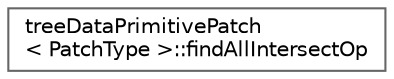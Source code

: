 digraph "Graphical Class Hierarchy"
{
 // LATEX_PDF_SIZE
  bgcolor="transparent";
  edge [fontname=Helvetica,fontsize=10,labelfontname=Helvetica,labelfontsize=10];
  node [fontname=Helvetica,fontsize=10,shape=box,height=0.2,width=0.4];
  rankdir="LR";
  Node0 [id="Node000000",label="treeDataPrimitivePatch\l\< PatchType \>::findAllIntersectOp",height=0.2,width=0.4,color="grey40", fillcolor="white", style="filled",URL="$classFoam_1_1treeDataPrimitivePatch_1_1findAllIntersectOp.html",tooltip=" "];
}
